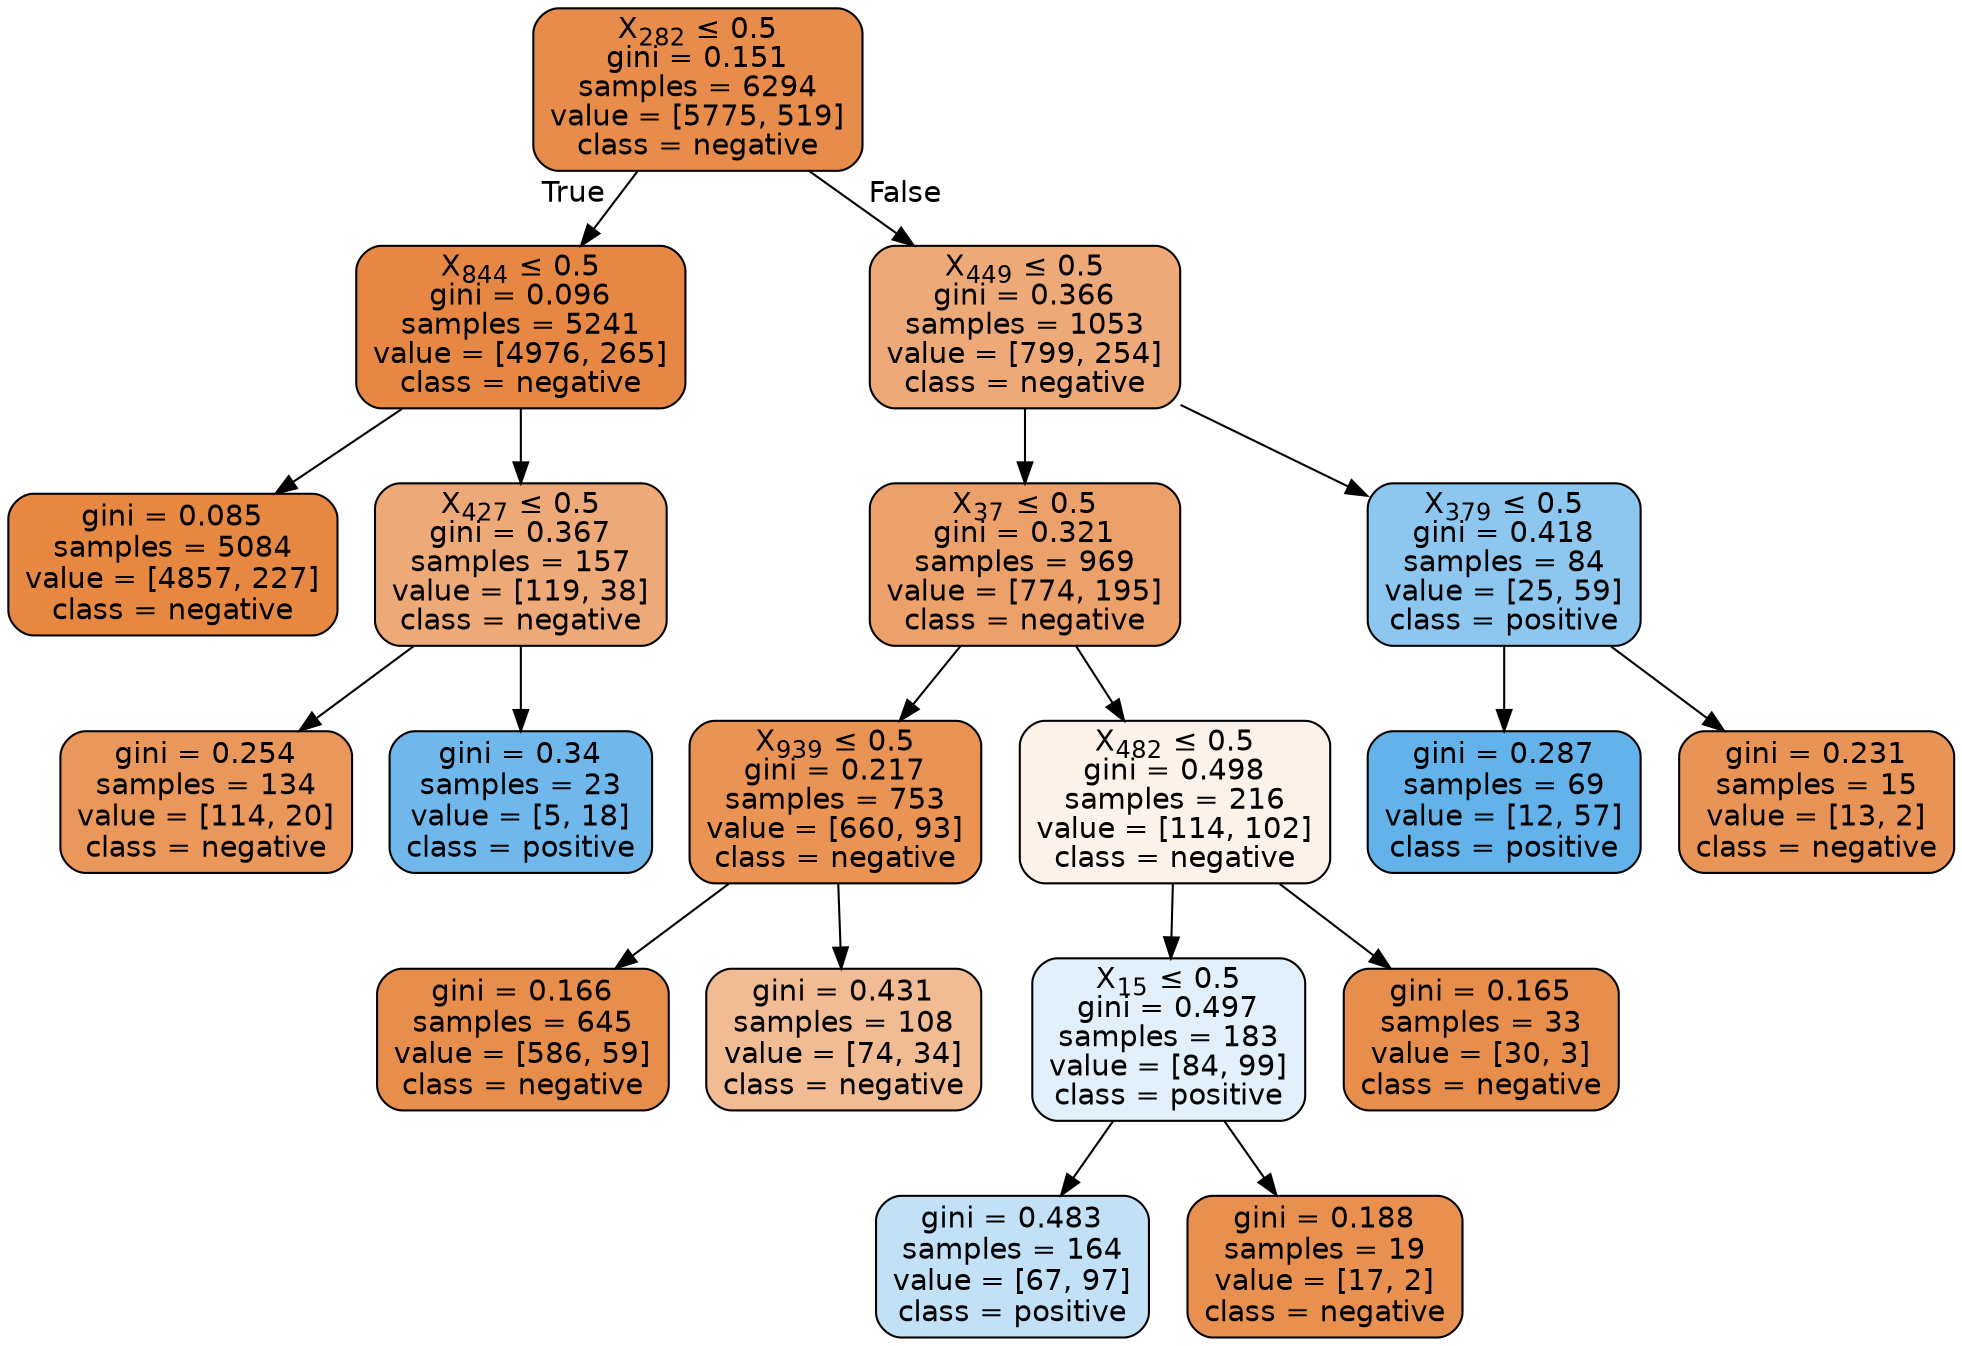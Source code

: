 digraph Tree {
node [shape=box, style="filled, rounded", color="black", fontname=helvetica] ;
edge [fontname=helvetica] ;
0 [label=<X<SUB>282</SUB> &le; 0.5<br/>gini = 0.151<br/>samples = 6294<br/>value = [5775, 519]<br/>class = negative>, fillcolor="#e78c4b"] ;
1 [label=<X<SUB>844</SUB> &le; 0.5<br/>gini = 0.096<br/>samples = 5241<br/>value = [4976, 265]<br/>class = negative>, fillcolor="#e68844"] ;
0 -> 1 [labeldistance=2.5, labelangle=45, headlabel="True"] ;
2 [label=<gini = 0.085<br/>samples = 5084<br/>value = [4857, 227]<br/>class = negative>, fillcolor="#e68742"] ;
1 -> 2 ;
3 [label=<X<SUB>427</SUB> &le; 0.5<br/>gini = 0.367<br/>samples = 157<br/>value = [119, 38]<br/>class = negative>, fillcolor="#eda978"] ;
1 -> 3 ;
4 [label=<gini = 0.254<br/>samples = 134<br/>value = [114, 20]<br/>class = negative>, fillcolor="#ea975c"] ;
3 -> 4 ;
5 [label=<gini = 0.34<br/>samples = 23<br/>value = [5, 18]<br/>class = positive>, fillcolor="#70b8ec"] ;
3 -> 5 ;
6 [label=<X<SUB>449</SUB> &le; 0.5<br/>gini = 0.366<br/>samples = 1053<br/>value = [799, 254]<br/>class = negative>, fillcolor="#eda978"] ;
0 -> 6 [labeldistance=2.5, labelangle=-45, headlabel="False"] ;
7 [label=<X<SUB>37</SUB> &le; 0.5<br/>gini = 0.321<br/>samples = 969<br/>value = [774, 195]<br/>class = negative>, fillcolor="#eca16b"] ;
6 -> 7 ;
8 [label=<X<SUB>939</SUB> &le; 0.5<br/>gini = 0.217<br/>samples = 753<br/>value = [660, 93]<br/>class = negative>, fillcolor="#e99355"] ;
7 -> 8 ;
9 [label=<gini = 0.166<br/>samples = 645<br/>value = [586, 59]<br/>class = negative>, fillcolor="#e88e4d"] ;
8 -> 9 ;
10 [label=<gini = 0.431<br/>samples = 108<br/>value = [74, 34]<br/>class = negative>, fillcolor="#f1bb94"] ;
8 -> 10 ;
11 [label=<X<SUB>482</SUB> &le; 0.5<br/>gini = 0.498<br/>samples = 216<br/>value = [114, 102]<br/>class = negative>, fillcolor="#fcf2ea"] ;
7 -> 11 ;
12 [label=<X<SUB>15</SUB> &le; 0.5<br/>gini = 0.497<br/>samples = 183<br/>value = [84, 99]<br/>class = positive>, fillcolor="#e1f0fb"] ;
11 -> 12 ;
13 [label=<gini = 0.483<br/>samples = 164<br/>value = [67, 97]<br/>class = positive>, fillcolor="#c2e1f7"] ;
12 -> 13 ;
14 [label=<gini = 0.188<br/>samples = 19<br/>value = [17, 2]<br/>class = negative>, fillcolor="#e89050"] ;
12 -> 14 ;
15 [label=<gini = 0.165<br/>samples = 33<br/>value = [30, 3]<br/>class = negative>, fillcolor="#e88e4d"] ;
11 -> 15 ;
16 [label=<X<SUB>379</SUB> &le; 0.5<br/>gini = 0.418<br/>samples = 84<br/>value = [25, 59]<br/>class = positive>, fillcolor="#8dc7f0"] ;
6 -> 16 ;
17 [label=<gini = 0.287<br/>samples = 69<br/>value = [12, 57]<br/>class = positive>, fillcolor="#63b2ea"] ;
16 -> 17 ;
18 [label=<gini = 0.231<br/>samples = 15<br/>value = [13, 2]<br/>class = negative>, fillcolor="#e99457"] ;
16 -> 18 ;
}